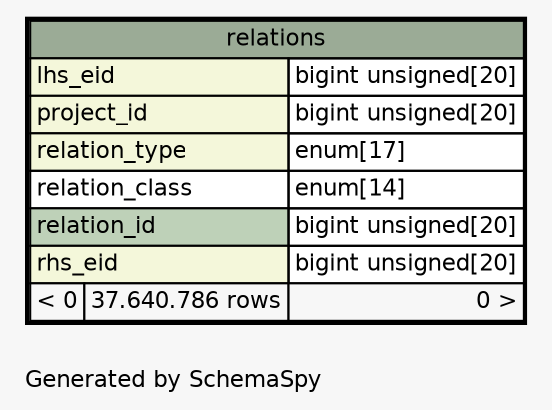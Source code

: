 // dot 2.36.0 on Mac OS X 10.10.3
// SchemaSpy rev 590
digraph "oneDegreeRelationshipsDiagram" {
  graph [
    rankdir="RL"
    bgcolor="#f7f7f7"
    label="\nGenerated by SchemaSpy"
    labeljust="l"
    nodesep="0.18"
    ranksep="0.46"
    fontname="Helvetica"
    fontsize="11"
  ];
  node [
    fontname="Helvetica"
    fontsize="11"
    shape="plaintext"
  ];
  edge [
    arrowsize="0.8"
  ];
  "relations" [
    label=<
    <TABLE BORDER="2" CELLBORDER="1" CELLSPACING="0" BGCOLOR="#ffffff">
      <TR><TD COLSPAN="3" BGCOLOR="#9bab96" ALIGN="CENTER">relations</TD></TR>
      <TR><TD PORT="lhs_eid" COLSPAN="2" BGCOLOR="#f4f7da" ALIGN="LEFT">lhs_eid</TD><TD PORT="lhs_eid.type" ALIGN="LEFT">bigint unsigned[20]</TD></TR>
      <TR><TD PORT="project_id" COLSPAN="2" BGCOLOR="#f4f7da" ALIGN="LEFT">project_id</TD><TD PORT="project_id.type" ALIGN="LEFT">bigint unsigned[20]</TD></TR>
      <TR><TD PORT="relation_type" COLSPAN="2" BGCOLOR="#f4f7da" ALIGN="LEFT">relation_type</TD><TD PORT="relation_type.type" ALIGN="LEFT">enum[17]</TD></TR>
      <TR><TD PORT="relation_class" COLSPAN="2" ALIGN="LEFT">relation_class</TD><TD PORT="relation_class.type" ALIGN="LEFT">enum[14]</TD></TR>
      <TR><TD PORT="relation_id" COLSPAN="2" BGCOLOR="#bed1b8" ALIGN="LEFT">relation_id</TD><TD PORT="relation_id.type" ALIGN="LEFT">bigint unsigned[20]</TD></TR>
      <TR><TD PORT="rhs_eid" COLSPAN="2" BGCOLOR="#f4f7da" ALIGN="LEFT">rhs_eid</TD><TD PORT="rhs_eid.type" ALIGN="LEFT">bigint unsigned[20]</TD></TR>
      <TR><TD ALIGN="LEFT" BGCOLOR="#f7f7f7">&lt; 0</TD><TD ALIGN="RIGHT" BGCOLOR="#f7f7f7">37.640.786 rows</TD><TD ALIGN="RIGHT" BGCOLOR="#f7f7f7">0 &gt;</TD></TR>
    </TABLE>>
    URL="relations.html"
    tooltip="relations"
  ];
}
